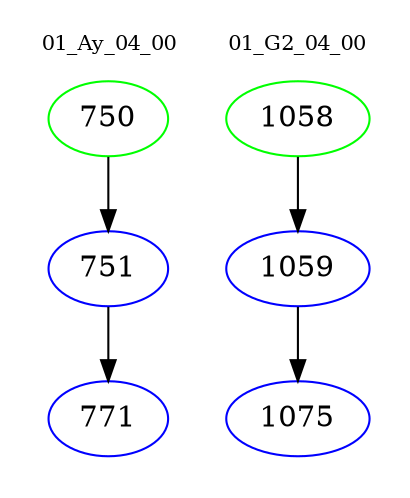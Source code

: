 digraph{
subgraph cluster_0 {
color = white
label = "01_Ay_04_00";
fontsize=10;
T0_750 [label="750", color="green"]
T0_750 -> T0_751 [color="black"]
T0_751 [label="751", color="blue"]
T0_751 -> T0_771 [color="black"]
T0_771 [label="771", color="blue"]
}
subgraph cluster_1 {
color = white
label = "01_G2_04_00";
fontsize=10;
T1_1058 [label="1058", color="green"]
T1_1058 -> T1_1059 [color="black"]
T1_1059 [label="1059", color="blue"]
T1_1059 -> T1_1075 [color="black"]
T1_1075 [label="1075", color="blue"]
}
}
